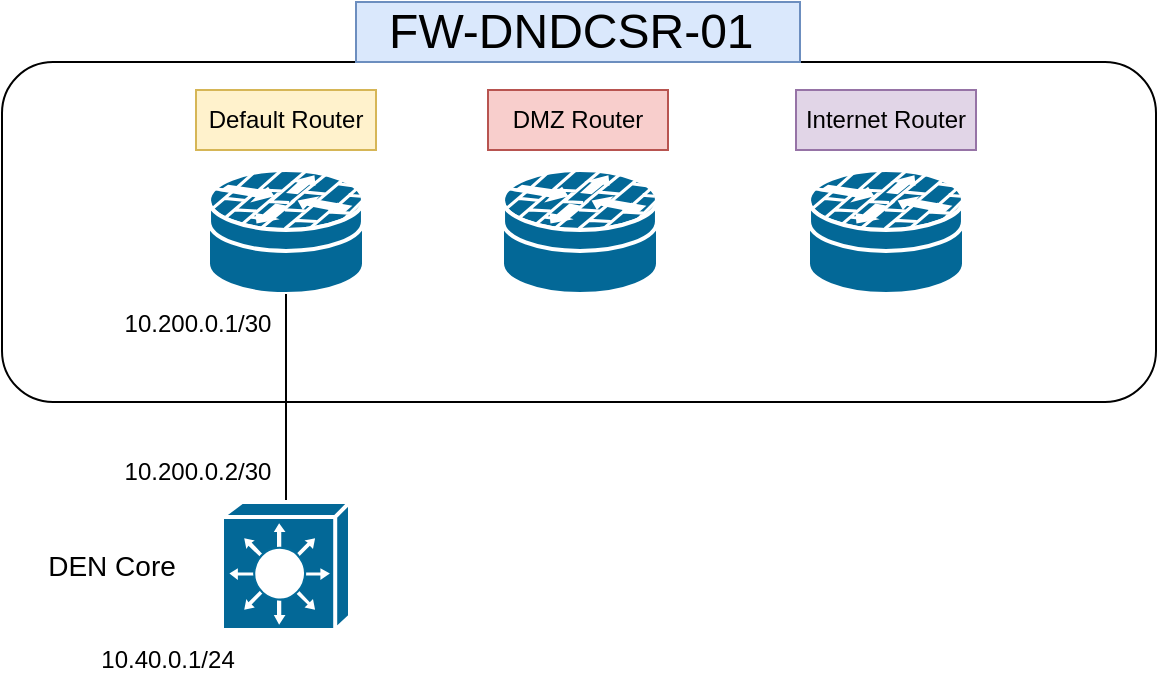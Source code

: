<mxfile version="26.0.9">
  <diagram name="Page-1" id="e_fkE6ZHHQkJ885FWvAk">
    <mxGraphModel dx="1434" dy="746" grid="1" gridSize="10" guides="1" tooltips="1" connect="1" arrows="1" fold="1" page="1" pageScale="1" pageWidth="850" pageHeight="1100" math="0" shadow="0">
      <root>
        <mxCell id="0" />
        <mxCell id="1" parent="0" />
        <mxCell id="-4-9Ho2xcdDzjcb8jTXu-2" value="" style="rounded=1;whiteSpace=wrap;html=1;" vertex="1" parent="1">
          <mxGeometry x="137" y="170" width="577" height="170" as="geometry" />
        </mxCell>
        <mxCell id="-4-9Ho2xcdDzjcb8jTXu-1" value="" style="shape=mxgraph.cisco.security.router_firewall;sketch=0;html=1;pointerEvents=1;dashed=0;fillColor=#036897;strokeColor=#ffffff;strokeWidth=2;verticalLabelPosition=bottom;verticalAlign=top;align=center;outlineConnect=0;" vertex="1" parent="1">
          <mxGeometry x="240" y="224" width="78" height="62" as="geometry" />
        </mxCell>
        <mxCell id="-4-9Ho2xcdDzjcb8jTXu-3" value="FW-DNDCSR-01&amp;nbsp;" style="text;html=1;align=center;verticalAlign=middle;whiteSpace=wrap;rounded=0;fontSize=24;fillColor=#dae8fc;strokeColor=#6c8ebf;" vertex="1" parent="1">
          <mxGeometry x="314" y="140" width="222" height="30" as="geometry" />
        </mxCell>
        <mxCell id="-4-9Ho2xcdDzjcb8jTXu-5" value="" style="shape=mxgraph.cisco.security.router_firewall;sketch=0;html=1;pointerEvents=1;dashed=0;fillColor=#036897;strokeColor=#ffffff;strokeWidth=2;verticalLabelPosition=bottom;verticalAlign=top;align=center;outlineConnect=0;" vertex="1" parent="1">
          <mxGeometry x="387" y="224" width="78" height="62" as="geometry" />
        </mxCell>
        <mxCell id="-4-9Ho2xcdDzjcb8jTXu-6" value="DMZ Router" style="text;html=1;align=center;verticalAlign=middle;whiteSpace=wrap;rounded=0;fillColor=#f8cecc;strokeColor=#b85450;" vertex="1" parent="1">
          <mxGeometry x="380" y="184" width="90" height="30" as="geometry" />
        </mxCell>
        <mxCell id="-4-9Ho2xcdDzjcb8jTXu-7" value="" style="shape=mxgraph.cisco.security.router_firewall;sketch=0;html=1;pointerEvents=1;dashed=0;fillColor=#036897;strokeColor=#ffffff;strokeWidth=2;verticalLabelPosition=bottom;verticalAlign=top;align=center;outlineConnect=0;" vertex="1" parent="1">
          <mxGeometry x="540" y="224" width="78" height="62" as="geometry" />
        </mxCell>
        <mxCell id="-4-9Ho2xcdDzjcb8jTXu-8" value="Internet Router" style="text;html=1;align=center;verticalAlign=middle;whiteSpace=wrap;rounded=0;fillColor=#e1d5e7;strokeColor=#9673a6;" vertex="1" parent="1">
          <mxGeometry x="534" y="184" width="90" height="30" as="geometry" />
        </mxCell>
        <mxCell id="-4-9Ho2xcdDzjcb8jTXu-9" value="Default Router" style="text;html=1;align=center;verticalAlign=middle;whiteSpace=wrap;rounded=0;fillColor=#fff2cc;strokeColor=#d6b656;" vertex="1" parent="1">
          <mxGeometry x="234" y="184" width="90" height="30" as="geometry" />
        </mxCell>
        <mxCell id="-4-9Ho2xcdDzjcb8jTXu-10" value="" style="endArrow=none;html=1;rounded=0;entryX=0.5;entryY=1;entryDx=0;entryDy=0;entryPerimeter=0;exitX=0.5;exitY=0;exitDx=0;exitDy=0;exitPerimeter=0;" edge="1" parent="1" source="-4-9Ho2xcdDzjcb8jTXu-11" target="-4-9Ho2xcdDzjcb8jTXu-1">
          <mxGeometry width="50" height="50" relative="1" as="geometry">
            <mxPoint x="210" y="376" as="sourcePoint" />
            <mxPoint x="284.829" y="286" as="targetPoint" />
          </mxGeometry>
        </mxCell>
        <mxCell id="-4-9Ho2xcdDzjcb8jTXu-11" value="" style="shape=mxgraph.cisco.switches.layer_3_switch;sketch=0;html=1;pointerEvents=1;dashed=0;fillColor=#036897;strokeColor=#ffffff;strokeWidth=2;verticalLabelPosition=bottom;verticalAlign=top;align=center;outlineConnect=0;" vertex="1" parent="1">
          <mxGeometry x="247" y="390" width="64" height="64" as="geometry" />
        </mxCell>
        <mxCell id="-4-9Ho2xcdDzjcb8jTXu-12" value="10.200.0.1/30" style="text;html=1;align=center;verticalAlign=middle;whiteSpace=wrap;rounded=0;" vertex="1" parent="1">
          <mxGeometry x="190" y="286" width="90" height="30" as="geometry" />
        </mxCell>
        <mxCell id="-4-9Ho2xcdDzjcb8jTXu-13" value="10.200.0.2/30" style="text;html=1;align=center;verticalAlign=middle;whiteSpace=wrap;rounded=0;" vertex="1" parent="1">
          <mxGeometry x="190" y="360" width="90" height="30" as="geometry" />
        </mxCell>
        <mxCell id="-4-9Ho2xcdDzjcb8jTXu-14" value="DEN Core" style="text;html=1;align=center;verticalAlign=middle;whiteSpace=wrap;rounded=0;fontSize=14;" vertex="1" parent="1">
          <mxGeometry x="150" y="407" width="84" height="30" as="geometry" />
        </mxCell>
        <mxCell id="-4-9Ho2xcdDzjcb8jTXu-15" value="10.40.0.1/24" style="text;html=1;align=center;verticalAlign=middle;whiteSpace=wrap;rounded=0;" vertex="1" parent="1">
          <mxGeometry x="190" y="454" width="60" height="30" as="geometry" />
        </mxCell>
      </root>
    </mxGraphModel>
  </diagram>
</mxfile>
